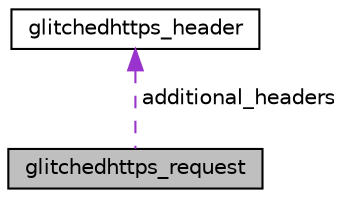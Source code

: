 digraph "glitchedhttps_request"
{
  edge [fontname="Helvetica",fontsize="10",labelfontname="Helvetica",labelfontsize="10"];
  node [fontname="Helvetica",fontsize="10",shape=record];
  Node1 [label="glitchedhttps_request",height=0.2,width=0.4,color="black", fillcolor="grey75", style="filled", fontcolor="black"];
  Node2 -> Node1 [dir="back",color="darkorchid3",fontsize="10",style="dashed",label=" additional_headers" ,fontname="Helvetica"];
  Node2 [label="glitchedhttps_header",height=0.2,width=0.4,color="black", fillcolor="white", style="filled",URL="$structglitchedhttps__header.html",tooltip="HTTP request (or response) header (for example: type=\"Authorization\" ; value=\"Basic YWxhZGRpbjpvcGVuc..."];
}
